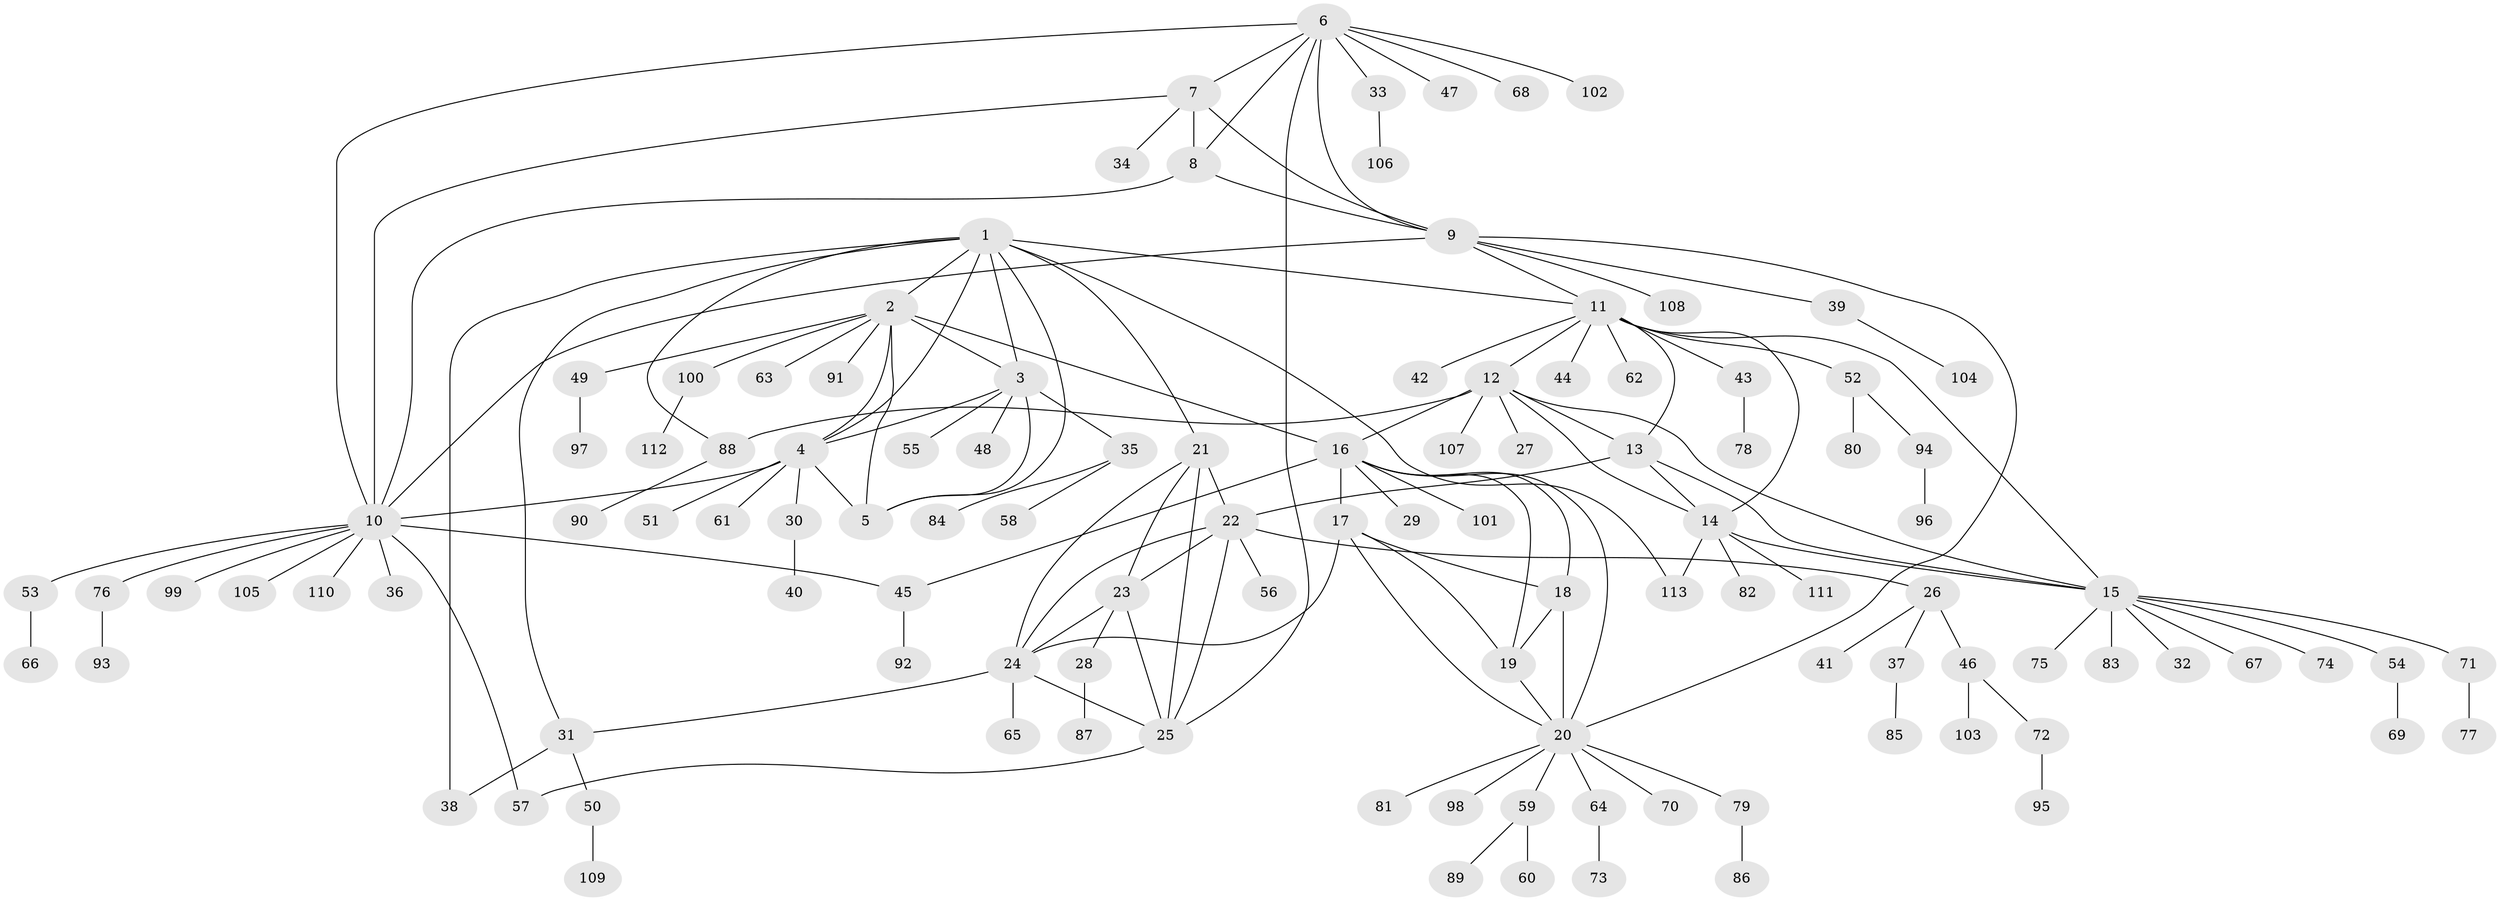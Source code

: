 // coarse degree distribution, {4: 0.08823529411764706, 8: 0.058823529411764705, 2: 0.08823529411764706, 7: 0.08823529411764706, 1: 0.5, 3: 0.029411764705882353, 5: 0.14705882352941177}
// Generated by graph-tools (version 1.1) at 2025/37/03/04/25 23:37:34]
// undirected, 113 vertices, 154 edges
graph export_dot {
  node [color=gray90,style=filled];
  1;
  2;
  3;
  4;
  5;
  6;
  7;
  8;
  9;
  10;
  11;
  12;
  13;
  14;
  15;
  16;
  17;
  18;
  19;
  20;
  21;
  22;
  23;
  24;
  25;
  26;
  27;
  28;
  29;
  30;
  31;
  32;
  33;
  34;
  35;
  36;
  37;
  38;
  39;
  40;
  41;
  42;
  43;
  44;
  45;
  46;
  47;
  48;
  49;
  50;
  51;
  52;
  53;
  54;
  55;
  56;
  57;
  58;
  59;
  60;
  61;
  62;
  63;
  64;
  65;
  66;
  67;
  68;
  69;
  70;
  71;
  72;
  73;
  74;
  75;
  76;
  77;
  78;
  79;
  80;
  81;
  82;
  83;
  84;
  85;
  86;
  87;
  88;
  89;
  90;
  91;
  92;
  93;
  94;
  95;
  96;
  97;
  98;
  99;
  100;
  101;
  102;
  103;
  104;
  105;
  106;
  107;
  108;
  109;
  110;
  111;
  112;
  113;
  1 -- 2;
  1 -- 3;
  1 -- 4;
  1 -- 5;
  1 -- 11;
  1 -- 21;
  1 -- 31;
  1 -- 38;
  1 -- 88;
  1 -- 113;
  2 -- 3;
  2 -- 4;
  2 -- 5;
  2 -- 16;
  2 -- 49;
  2 -- 63;
  2 -- 91;
  2 -- 100;
  3 -- 4;
  3 -- 5;
  3 -- 35;
  3 -- 48;
  3 -- 55;
  4 -- 5;
  4 -- 10;
  4 -- 30;
  4 -- 51;
  4 -- 61;
  6 -- 7;
  6 -- 8;
  6 -- 9;
  6 -- 10;
  6 -- 25;
  6 -- 33;
  6 -- 47;
  6 -- 68;
  6 -- 102;
  7 -- 8;
  7 -- 9;
  7 -- 10;
  7 -- 34;
  8 -- 9;
  8 -- 10;
  9 -- 10;
  9 -- 11;
  9 -- 20;
  9 -- 39;
  9 -- 108;
  10 -- 36;
  10 -- 45;
  10 -- 53;
  10 -- 57;
  10 -- 76;
  10 -- 99;
  10 -- 105;
  10 -- 110;
  11 -- 12;
  11 -- 13;
  11 -- 14;
  11 -- 15;
  11 -- 42;
  11 -- 43;
  11 -- 44;
  11 -- 52;
  11 -- 62;
  12 -- 13;
  12 -- 14;
  12 -- 15;
  12 -- 16;
  12 -- 27;
  12 -- 88;
  12 -- 107;
  13 -- 14;
  13 -- 15;
  13 -- 22;
  14 -- 15;
  14 -- 82;
  14 -- 111;
  14 -- 113;
  15 -- 32;
  15 -- 54;
  15 -- 67;
  15 -- 71;
  15 -- 74;
  15 -- 75;
  15 -- 83;
  16 -- 17;
  16 -- 18;
  16 -- 19;
  16 -- 20;
  16 -- 29;
  16 -- 45;
  16 -- 101;
  17 -- 18;
  17 -- 19;
  17 -- 20;
  17 -- 24;
  18 -- 19;
  18 -- 20;
  19 -- 20;
  20 -- 59;
  20 -- 64;
  20 -- 70;
  20 -- 79;
  20 -- 81;
  20 -- 98;
  21 -- 22;
  21 -- 23;
  21 -- 24;
  21 -- 25;
  22 -- 23;
  22 -- 24;
  22 -- 25;
  22 -- 26;
  22 -- 56;
  23 -- 24;
  23 -- 25;
  23 -- 28;
  24 -- 25;
  24 -- 31;
  24 -- 65;
  25 -- 57;
  26 -- 37;
  26 -- 41;
  26 -- 46;
  28 -- 87;
  30 -- 40;
  31 -- 38;
  31 -- 50;
  33 -- 106;
  35 -- 58;
  35 -- 84;
  37 -- 85;
  39 -- 104;
  43 -- 78;
  45 -- 92;
  46 -- 72;
  46 -- 103;
  49 -- 97;
  50 -- 109;
  52 -- 80;
  52 -- 94;
  53 -- 66;
  54 -- 69;
  59 -- 60;
  59 -- 89;
  64 -- 73;
  71 -- 77;
  72 -- 95;
  76 -- 93;
  79 -- 86;
  88 -- 90;
  94 -- 96;
  100 -- 112;
}
